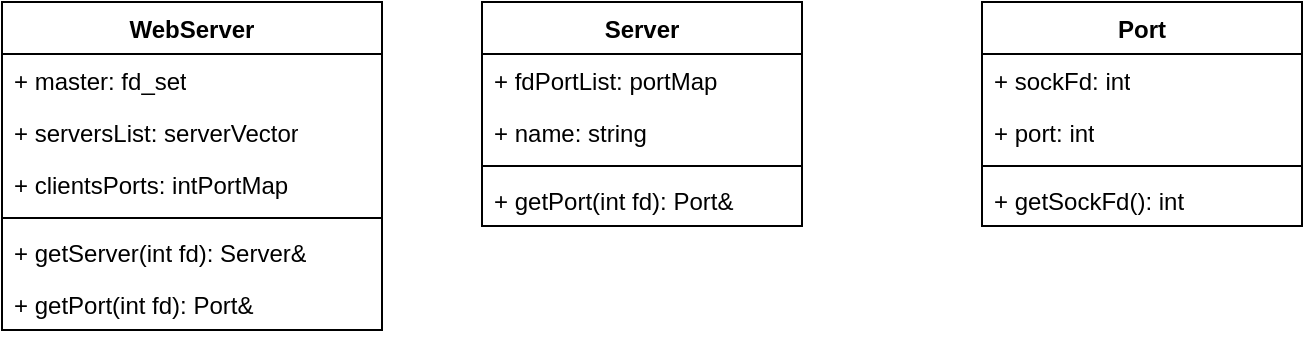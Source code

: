 <mxfile version="22.0.0" type="device">
  <diagram name="Page-1" id="exuCS_qK_Pu5S5YRh86N">
    <mxGraphModel dx="686" dy="1150" grid="1" gridSize="10" guides="1" tooltips="1" connect="1" arrows="1" fold="1" page="1" pageScale="1" pageWidth="827" pageHeight="1169" math="0" shadow="0">
      <root>
        <mxCell id="0" />
        <mxCell id="1" parent="0" />
        <mxCell id="7pixnsAGQdrV5JoGAkK8-17" value="WebServer" style="swimlane;fontStyle=1;align=center;verticalAlign=top;childLayout=stackLayout;horizontal=1;startSize=26;horizontalStack=0;resizeParent=1;resizeParentMax=0;resizeLast=0;collapsible=1;marginBottom=0;whiteSpace=wrap;html=1;" vertex="1" parent="1">
          <mxGeometry x="30" y="30" width="190" height="164" as="geometry" />
        </mxCell>
        <mxCell id="7pixnsAGQdrV5JoGAkK8-6" value="+ master: fd_set" style="text;strokeColor=none;fillColor=none;align=left;verticalAlign=top;spacingLeft=4;spacingRight=4;overflow=hidden;rotatable=0;points=[[0,0.5],[1,0.5]];portConstraint=eastwest;whiteSpace=wrap;html=1;" vertex="1" parent="7pixnsAGQdrV5JoGAkK8-17">
          <mxGeometry y="26" width="190" height="26" as="geometry" />
        </mxCell>
        <mxCell id="7pixnsAGQdrV5JoGAkK8-7" value="+ serversList: serverVector" style="text;strokeColor=none;fillColor=none;align=left;verticalAlign=top;spacingLeft=4;spacingRight=4;overflow=hidden;rotatable=0;points=[[0,0.5],[1,0.5]];portConstraint=eastwest;whiteSpace=wrap;html=1;" vertex="1" parent="7pixnsAGQdrV5JoGAkK8-17">
          <mxGeometry y="52" width="190" height="26" as="geometry" />
        </mxCell>
        <mxCell id="7pixnsAGQdrV5JoGAkK8-38" value="+ clientsPorts: intPortMap" style="text;strokeColor=none;fillColor=none;align=left;verticalAlign=top;spacingLeft=4;spacingRight=4;overflow=hidden;rotatable=0;points=[[0,0.5],[1,0.5]];portConstraint=eastwest;whiteSpace=wrap;html=1;" vertex="1" parent="7pixnsAGQdrV5JoGAkK8-17">
          <mxGeometry y="78" width="190" height="26" as="geometry" />
        </mxCell>
        <mxCell id="7pixnsAGQdrV5JoGAkK8-19" value="" style="line;strokeWidth=1;fillColor=none;align=left;verticalAlign=middle;spacingTop=-1;spacingLeft=3;spacingRight=3;rotatable=0;labelPosition=right;points=[];portConstraint=eastwest;strokeColor=inherit;" vertex="1" parent="7pixnsAGQdrV5JoGAkK8-17">
          <mxGeometry y="104" width="190" height="8" as="geometry" />
        </mxCell>
        <mxCell id="7pixnsAGQdrV5JoGAkK8-20" value="+ getServer(int fd): Server&amp;amp;" style="text;strokeColor=none;fillColor=none;align=left;verticalAlign=top;spacingLeft=4;spacingRight=4;overflow=hidden;rotatable=0;points=[[0,0.5],[1,0.5]];portConstraint=eastwest;whiteSpace=wrap;html=1;" vertex="1" parent="7pixnsAGQdrV5JoGAkK8-17">
          <mxGeometry y="112" width="190" height="26" as="geometry" />
        </mxCell>
        <mxCell id="7pixnsAGQdrV5JoGAkK8-30" value="+ getPort(int fd): Port&amp;amp;" style="text;strokeColor=none;fillColor=none;align=left;verticalAlign=top;spacingLeft=4;spacingRight=4;overflow=hidden;rotatable=0;points=[[0,0.5],[1,0.5]];portConstraint=eastwest;whiteSpace=wrap;html=1;" vertex="1" parent="7pixnsAGQdrV5JoGAkK8-17">
          <mxGeometry y="138" width="190" height="26" as="geometry" />
        </mxCell>
        <mxCell id="7pixnsAGQdrV5JoGAkK8-21" value="Server" style="swimlane;fontStyle=1;align=center;verticalAlign=top;childLayout=stackLayout;horizontal=1;startSize=26;horizontalStack=0;resizeParent=1;resizeParentMax=0;resizeLast=0;collapsible=1;marginBottom=0;whiteSpace=wrap;html=1;" vertex="1" parent="1">
          <mxGeometry x="270" y="30" width="160" height="112" as="geometry" />
        </mxCell>
        <mxCell id="7pixnsAGQdrV5JoGAkK8-11" value="+ fdPortList: portMap" style="text;strokeColor=none;fillColor=none;align=left;verticalAlign=top;spacingLeft=4;spacingRight=4;overflow=hidden;rotatable=0;points=[[0,0.5],[1,0.5]];portConstraint=eastwest;whiteSpace=wrap;html=1;" vertex="1" parent="7pixnsAGQdrV5JoGAkK8-21">
          <mxGeometry y="26" width="160" height="26" as="geometry" />
        </mxCell>
        <mxCell id="7pixnsAGQdrV5JoGAkK8-10" value="+ name: string" style="text;strokeColor=none;fillColor=none;align=left;verticalAlign=top;spacingLeft=4;spacingRight=4;overflow=hidden;rotatable=0;points=[[0,0.5],[1,0.5]];portConstraint=eastwest;whiteSpace=wrap;html=1;" vertex="1" parent="7pixnsAGQdrV5JoGAkK8-21">
          <mxGeometry y="52" width="160" height="26" as="geometry" />
        </mxCell>
        <mxCell id="7pixnsAGQdrV5JoGAkK8-23" value="" style="line;strokeWidth=1;fillColor=none;align=left;verticalAlign=middle;spacingTop=-1;spacingLeft=3;spacingRight=3;rotatable=0;labelPosition=right;points=[];portConstraint=eastwest;strokeColor=inherit;" vertex="1" parent="7pixnsAGQdrV5JoGAkK8-21">
          <mxGeometry y="78" width="160" height="8" as="geometry" />
        </mxCell>
        <mxCell id="7pixnsAGQdrV5JoGAkK8-24" value="+ getPort(int fd): Port&amp;amp;" style="text;strokeColor=none;fillColor=none;align=left;verticalAlign=top;spacingLeft=4;spacingRight=4;overflow=hidden;rotatable=0;points=[[0,0.5],[1,0.5]];portConstraint=eastwest;whiteSpace=wrap;html=1;" vertex="1" parent="7pixnsAGQdrV5JoGAkK8-21">
          <mxGeometry y="86" width="160" height="26" as="geometry" />
        </mxCell>
        <mxCell id="7pixnsAGQdrV5JoGAkK8-25" value="Port" style="swimlane;fontStyle=1;align=center;verticalAlign=top;childLayout=stackLayout;horizontal=1;startSize=26;horizontalStack=0;resizeParent=1;resizeParentMax=0;resizeLast=0;collapsible=1;marginBottom=0;whiteSpace=wrap;html=1;" vertex="1" parent="1">
          <mxGeometry x="520" y="30" width="160" height="112" as="geometry" />
        </mxCell>
        <mxCell id="7pixnsAGQdrV5JoGAkK8-14" value="+ sockFd: int" style="text;strokeColor=none;fillColor=none;align=left;verticalAlign=top;spacingLeft=4;spacingRight=4;overflow=hidden;rotatable=0;points=[[0,0.5],[1,0.5]];portConstraint=eastwest;whiteSpace=wrap;html=1;" vertex="1" parent="7pixnsAGQdrV5JoGAkK8-25">
          <mxGeometry y="26" width="160" height="26" as="geometry" />
        </mxCell>
        <mxCell id="7pixnsAGQdrV5JoGAkK8-15" value="+ port: int" style="text;strokeColor=none;fillColor=none;align=left;verticalAlign=top;spacingLeft=4;spacingRight=4;overflow=hidden;rotatable=0;points=[[0,0.5],[1,0.5]];portConstraint=eastwest;whiteSpace=wrap;html=1;" vertex="1" parent="7pixnsAGQdrV5JoGAkK8-25">
          <mxGeometry y="52" width="160" height="26" as="geometry" />
        </mxCell>
        <mxCell id="7pixnsAGQdrV5JoGAkK8-27" value="" style="line;strokeWidth=1;fillColor=none;align=left;verticalAlign=middle;spacingTop=-1;spacingLeft=3;spacingRight=3;rotatable=0;labelPosition=right;points=[];portConstraint=eastwest;strokeColor=inherit;" vertex="1" parent="7pixnsAGQdrV5JoGAkK8-25">
          <mxGeometry y="78" width="160" height="8" as="geometry" />
        </mxCell>
        <mxCell id="7pixnsAGQdrV5JoGAkK8-28" value="+ getSockFd(): int" style="text;strokeColor=none;fillColor=none;align=left;verticalAlign=top;spacingLeft=4;spacingRight=4;overflow=hidden;rotatable=0;points=[[0,0.5],[1,0.5]];portConstraint=eastwest;whiteSpace=wrap;html=1;" vertex="1" parent="7pixnsAGQdrV5JoGAkK8-25">
          <mxGeometry y="86" width="160" height="26" as="geometry" />
        </mxCell>
      </root>
    </mxGraphModel>
  </diagram>
</mxfile>
